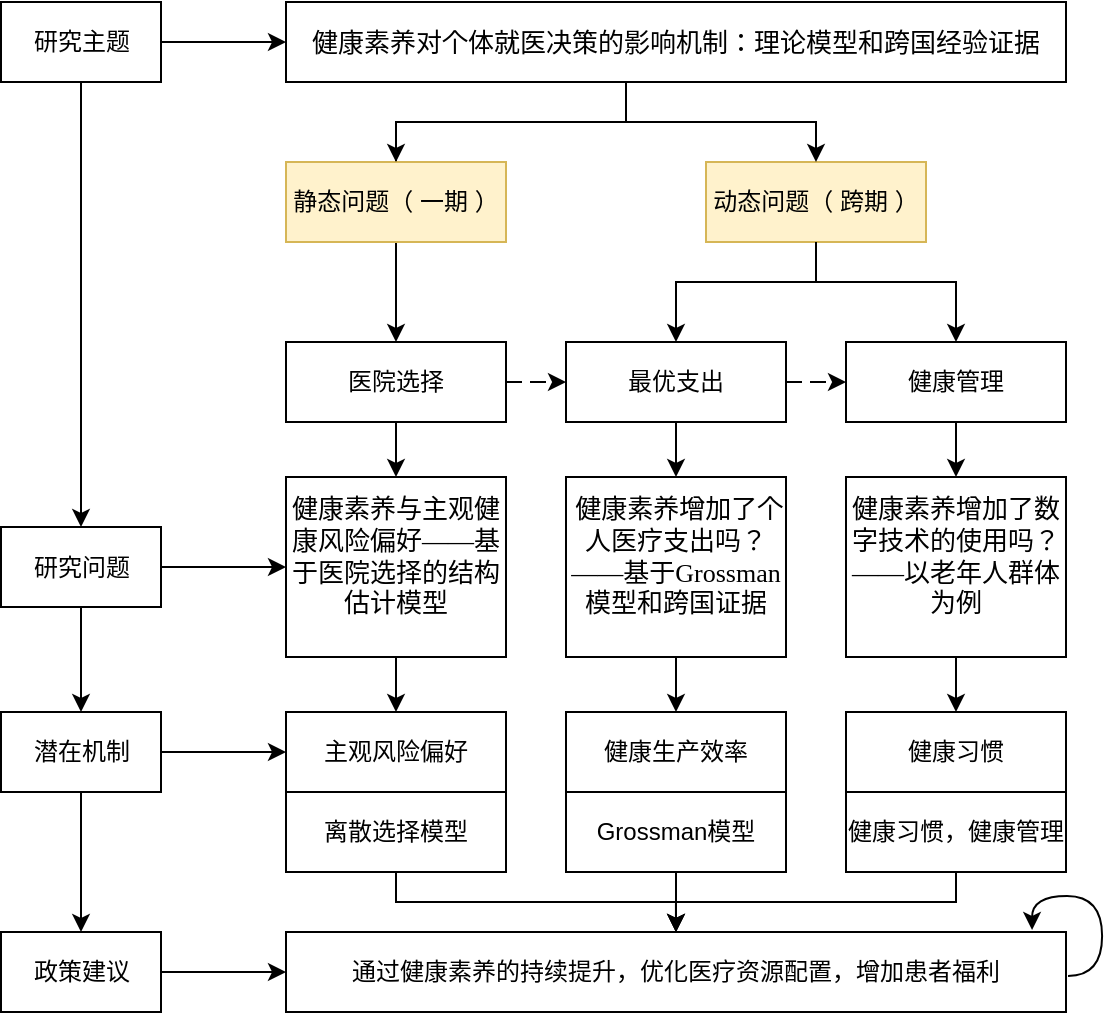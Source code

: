 <mxfile version="24.4.13" type="github">
  <diagram name="第 1 页" id="TJlREFRVbjQbi90u0qth">
    <mxGraphModel dx="934" dy="494" grid="1" gridSize="10" guides="1" tooltips="1" connect="1" arrows="1" fold="1" page="1" pageScale="1" pageWidth="827" pageHeight="1169" math="0" shadow="0">
      <root>
        <mxCell id="0" />
        <mxCell id="1" parent="0" />
        <mxCell id="6NIygA2UcwXDgmvHAig5-2" value="&lt;font style=&quot;font-size: 13px;&quot;&gt;健康素养对个体就医决策的影响机制：理论模型和跨国经验证据&lt;/font&gt;" style="rounded=0;whiteSpace=wrap;html=1;" vertex="1" parent="1">
          <mxGeometry x="380" y="40" width="390" height="40" as="geometry" />
        </mxCell>
        <mxCell id="6NIygA2UcwXDgmvHAig5-57" value="" style="edgeStyle=orthogonalEdgeStyle;rounded=0;orthogonalLoop=1;jettySize=auto;html=1;" edge="1" parent="1" source="6NIygA2UcwXDgmvHAig5-5" target="6NIygA2UcwXDgmvHAig5-24">
          <mxGeometry relative="1" as="geometry" />
        </mxCell>
        <mxCell id="6NIygA2UcwXDgmvHAig5-5" value="健康管理" style="rounded=0;whiteSpace=wrap;html=1;" vertex="1" parent="1">
          <mxGeometry x="660" y="210" width="110" height="40" as="geometry" />
        </mxCell>
        <mxCell id="6NIygA2UcwXDgmvHAig5-58" style="edgeStyle=orthogonalEdgeStyle;rounded=0;orthogonalLoop=1;jettySize=auto;html=1;" edge="1" parent="1" source="6NIygA2UcwXDgmvHAig5-10">
          <mxGeometry relative="1" as="geometry">
            <mxPoint x="435.0" y="130" as="targetPoint" />
          </mxGeometry>
        </mxCell>
        <mxCell id="6NIygA2UcwXDgmvHAig5-59" value="" style="edgeStyle=orthogonalEdgeStyle;rounded=0;orthogonalLoop=1;jettySize=auto;html=1;" edge="1" parent="1" source="6NIygA2UcwXDgmvHAig5-10" target="6NIygA2UcwXDgmvHAig5-41">
          <mxGeometry relative="1" as="geometry" />
        </mxCell>
        <mxCell id="6NIygA2UcwXDgmvHAig5-10" value="静态问题（ 一期 ）" style="rounded=0;whiteSpace=wrap;html=1;fillColor=#fff2cc;strokeColor=#d6b656;" vertex="1" parent="1">
          <mxGeometry x="380" y="120" width="110" height="40" as="geometry" />
        </mxCell>
        <mxCell id="6NIygA2UcwXDgmvHAig5-88" style="edgeStyle=orthogonalEdgeStyle;rounded=0;orthogonalLoop=1;jettySize=auto;html=1;exitX=0.5;exitY=1;exitDx=0;exitDy=0;entryX=0.5;entryY=0;entryDx=0;entryDy=0;" edge="1" parent="1" source="6NIygA2UcwXDgmvHAig5-12" target="6NIygA2UcwXDgmvHAig5-82">
          <mxGeometry relative="1" as="geometry">
            <Array as="points">
              <mxPoint x="715" y="490" />
              <mxPoint x="575" y="490" />
            </Array>
          </mxGeometry>
        </mxCell>
        <mxCell id="6NIygA2UcwXDgmvHAig5-12" value="健康习惯，健康管理" style="rounded=0;whiteSpace=wrap;html=1;" vertex="1" parent="1">
          <mxGeometry x="660" y="435" width="110" height="40" as="geometry" />
        </mxCell>
        <mxCell id="6NIygA2UcwXDgmvHAig5-86" style="edgeStyle=orthogonalEdgeStyle;rounded=0;orthogonalLoop=1;jettySize=auto;html=1;exitX=0.5;exitY=1;exitDx=0;exitDy=0;entryX=0.5;entryY=0;entryDx=0;entryDy=0;" edge="1" parent="1" source="6NIygA2UcwXDgmvHAig5-15" target="6NIygA2UcwXDgmvHAig5-82">
          <mxGeometry relative="1" as="geometry">
            <Array as="points">
              <mxPoint x="435" y="490" />
              <mxPoint x="575" y="490" />
            </Array>
          </mxGeometry>
        </mxCell>
        <mxCell id="6NIygA2UcwXDgmvHAig5-15" value="离散选择模型" style="rounded=0;whiteSpace=wrap;html=1;" vertex="1" parent="1">
          <mxGeometry x="380" y="435" width="110" height="40" as="geometry" />
        </mxCell>
        <mxCell id="6NIygA2UcwXDgmvHAig5-63" value="" style="edgeStyle=orthogonalEdgeStyle;rounded=0;orthogonalLoop=1;jettySize=auto;html=1;" edge="1" parent="1" source="6NIygA2UcwXDgmvHAig5-18" target="6NIygA2UcwXDgmvHAig5-50">
          <mxGeometry relative="1" as="geometry" />
        </mxCell>
        <mxCell id="6NIygA2UcwXDgmvHAig5-18" value="&lt;span style=&quot;text-indent: -22pt; background-color: initial; font-family: 宋体;&quot;&gt;&lt;font style=&quot;font-size: 13px;&quot;&gt;健康素养与主观健康风险偏好——基于医院选择的结构估计模型&lt;/font&gt;&lt;/span&gt;&lt;p style=&quot;margin-top:0cm;margin-right:0cm;margin-bottom:&lt;br/&gt;12.0pt;margin-left:22.0pt;text-align:justify;text-justify:inter-ideograph;&lt;br/&gt;text-indent:-22.0pt;mso-char-indent-count:0;line-height:150%;mso-list:l0 level1 lfo1&quot; class=&quot;MsoListParagraph&quot;&gt;&lt;span style=&quot;font-family: &amp;quot;Times New Roman&amp;quot;, serif;&quot; lang=&quot;EN-US&quot;&gt;&lt;/span&gt;&lt;/p&gt;" style="rounded=0;whiteSpace=wrap;html=1;" vertex="1" parent="1">
          <mxGeometry x="380" y="277.5" width="110" height="90" as="geometry" />
        </mxCell>
        <mxCell id="6NIygA2UcwXDgmvHAig5-75" value="" style="edgeStyle=orthogonalEdgeStyle;curved=1;rounded=0;orthogonalLoop=1;jettySize=auto;html=1;" edge="1" parent="1" source="6NIygA2UcwXDgmvHAig5-19" target="6NIygA2UcwXDgmvHAig5-49">
          <mxGeometry relative="1" as="geometry" />
        </mxCell>
        <mxCell id="6NIygA2UcwXDgmvHAig5-19" value="&lt;font style=&quot;font-size: 13px;&quot;&gt;&lt;span style=&quot;text-align: justify; text-indent: -22pt; background-color: initial; font-family: &amp;quot;Times New Roman&amp;quot;, serif;&quot; lang=&quot;EN-US&quot;&gt;&amp;nbsp;&lt;/span&gt;&lt;span style=&quot;text-align: justify; text-indent: -22pt; background-color: initial; font-family: 宋体;&quot;&gt;健康素养增加了个人医疗支出吗？——基于&lt;/span&gt;&lt;span style=&quot;text-align: justify; text-indent: -22pt; background-color: initial; font-family: &amp;quot;Times New Roman&amp;quot;, serif;&quot; lang=&quot;EN-US&quot;&gt;Grossman&lt;/span&gt;&lt;span style=&quot;text-align: justify; text-indent: -22pt; background-color: initial; font-family: 宋体;&quot;&gt;模型和跨国证据&lt;/span&gt;&lt;/font&gt;&lt;p style=&quot;margin-top:0cm;margin-right:0cm;margin-bottom:&lt;br/&gt;12.0pt;margin-left:22.0pt;text-align:justify;text-justify:inter-ideograph;&lt;br/&gt;text-indent:-22.0pt;mso-char-indent-count:0;line-height:150%;mso-list:l0 level1 lfo1&quot; class=&quot;MsoListParagraph&quot;&gt;&lt;span style=&quot;font-family: &amp;quot;Times New Roman&amp;quot;, serif;&quot; lang=&quot;EN-US&quot;&gt;&lt;/span&gt;&lt;/p&gt;" style="rounded=0;whiteSpace=wrap;html=1;" vertex="1" parent="1">
          <mxGeometry x="520" y="277.5" width="110" height="90" as="geometry" />
        </mxCell>
        <mxCell id="6NIygA2UcwXDgmvHAig5-77" value="" style="edgeStyle=orthogonalEdgeStyle;curved=1;rounded=0;orthogonalLoop=1;jettySize=auto;html=1;" edge="1" parent="1" source="6NIygA2UcwXDgmvHAig5-24" target="6NIygA2UcwXDgmvHAig5-48">
          <mxGeometry relative="1" as="geometry" />
        </mxCell>
        <mxCell id="6NIygA2UcwXDgmvHAig5-24" value="&lt;font style=&quot;font-size: 13px;&quot;&gt;&lt;span style=&quot;font-family: 宋体;&quot;&gt;健康素养增加了数字技术的使用吗？&lt;/span&gt;&lt;span style=&quot;font-family: 宋体; text-indent: -29.333px;&quot;&gt;——&lt;/span&gt;&lt;span style=&quot;font-family: 宋体;&quot;&gt;以老年人群体为例&lt;/span&gt;&lt;/font&gt;&lt;br&gt;&lt;p style=&quot;margin-top:0cm;margin-right:0cm;margin-bottom:&lt;br/&gt;12.0pt;margin-left:22.0pt;text-align:justify;text-justify:inter-ideograph;&lt;br/&gt;text-indent:-22.0pt;mso-char-indent-count:0;line-height:150%;mso-list:l0 level1 lfo1&quot; class=&quot;MsoListParagraph&quot;&gt;&lt;span style=&quot;font-family: &amp;quot;Times New Roman&amp;quot;, serif;&quot; lang=&quot;EN-US&quot;&gt;&lt;/span&gt;&lt;/p&gt;" style="rounded=0;whiteSpace=wrap;html=1;" vertex="1" parent="1">
          <mxGeometry x="660" y="277.5" width="110" height="90" as="geometry" />
        </mxCell>
        <mxCell id="6NIygA2UcwXDgmvHAig5-25" style="edgeStyle=orthogonalEdgeStyle;rounded=0;orthogonalLoop=1;jettySize=auto;html=1;exitX=0.5;exitY=1;exitDx=0;exitDy=0;" edge="1" parent="1" source="6NIygA2UcwXDgmvHAig5-10" target="6NIygA2UcwXDgmvHAig5-10">
          <mxGeometry relative="1" as="geometry" />
        </mxCell>
        <mxCell id="6NIygA2UcwXDgmvHAig5-81" value="" style="edgeStyle=orthogonalEdgeStyle;curved=1;rounded=0;orthogonalLoop=1;jettySize=auto;html=1;" edge="1" parent="1" source="6NIygA2UcwXDgmvHAig5-27">
          <mxGeometry relative="1" as="geometry">
            <mxPoint x="574.941" y="505" as="targetPoint" />
          </mxGeometry>
        </mxCell>
        <mxCell id="6NIygA2UcwXDgmvHAig5-27" value="Grossman模型" style="rounded=0;whiteSpace=wrap;html=1;" vertex="1" parent="1">
          <mxGeometry x="520" y="435" width="110" height="40" as="geometry" />
        </mxCell>
        <mxCell id="6NIygA2UcwXDgmvHAig5-11" value="动态问题（ 跨期 ）" style="rounded=0;whiteSpace=wrap;html=1;fillColor=#fff2cc;strokeColor=#d6b656;" vertex="1" parent="1">
          <mxGeometry x="590" y="120" width="110" height="40" as="geometry" />
        </mxCell>
        <mxCell id="6NIygA2UcwXDgmvHAig5-32" value="研究主题" style="rounded=0;whiteSpace=wrap;html=1;" vertex="1" parent="1">
          <mxGeometry x="237.5" y="40" width="80" height="40" as="geometry" />
        </mxCell>
        <mxCell id="6NIygA2UcwXDgmvHAig5-34" value="" style="endArrow=classic;html=1;rounded=0;exitX=1;exitY=0.5;exitDx=0;exitDy=0;entryX=0;entryY=0.5;entryDx=0;entryDy=0;" edge="1" parent="1" source="6NIygA2UcwXDgmvHAig5-32" target="6NIygA2UcwXDgmvHAig5-2">
          <mxGeometry width="50" height="50" relative="1" as="geometry">
            <mxPoint x="600" y="230" as="sourcePoint" />
            <mxPoint x="650" y="180" as="targetPoint" />
          </mxGeometry>
        </mxCell>
        <mxCell id="6NIygA2UcwXDgmvHAig5-39" value="" style="edgeStyle=orthogonalEdgeStyle;rounded=0;orthogonalLoop=1;jettySize=auto;html=1;" edge="1" parent="1" source="6NIygA2UcwXDgmvHAig5-35" target="6NIygA2UcwXDgmvHAig5-36">
          <mxGeometry relative="1" as="geometry" />
        </mxCell>
        <mxCell id="6NIygA2UcwXDgmvHAig5-62" value="" style="edgeStyle=orthogonalEdgeStyle;rounded=0;orthogonalLoop=1;jettySize=auto;html=1;" edge="1" parent="1" source="6NIygA2UcwXDgmvHAig5-35" target="6NIygA2UcwXDgmvHAig5-18">
          <mxGeometry relative="1" as="geometry" />
        </mxCell>
        <mxCell id="6NIygA2UcwXDgmvHAig5-35" value="研究问题" style="rounded=0;whiteSpace=wrap;html=1;" vertex="1" parent="1">
          <mxGeometry x="237.5" y="302.5" width="80" height="40" as="geometry" />
        </mxCell>
        <mxCell id="6NIygA2UcwXDgmvHAig5-40" value="" style="edgeStyle=orthogonalEdgeStyle;rounded=0;orthogonalLoop=1;jettySize=auto;html=1;" edge="1" parent="1" source="6NIygA2UcwXDgmvHAig5-36" target="6NIygA2UcwXDgmvHAig5-37">
          <mxGeometry relative="1" as="geometry" />
        </mxCell>
        <mxCell id="6NIygA2UcwXDgmvHAig5-76" value="" style="edgeStyle=orthogonalEdgeStyle;curved=1;rounded=0;orthogonalLoop=1;jettySize=auto;html=1;" edge="1" parent="1" source="6NIygA2UcwXDgmvHAig5-36" target="6NIygA2UcwXDgmvHAig5-50">
          <mxGeometry relative="1" as="geometry" />
        </mxCell>
        <mxCell id="6NIygA2UcwXDgmvHAig5-36" value="潜在机制" style="rounded=0;whiteSpace=wrap;html=1;" vertex="1" parent="1">
          <mxGeometry x="237.5" y="395" width="80" height="40" as="geometry" />
        </mxCell>
        <mxCell id="6NIygA2UcwXDgmvHAig5-84" value="" style="edgeStyle=orthogonalEdgeStyle;curved=1;rounded=0;orthogonalLoop=1;jettySize=auto;html=1;" edge="1" parent="1" source="6NIygA2UcwXDgmvHAig5-37" target="6NIygA2UcwXDgmvHAig5-82">
          <mxGeometry relative="1" as="geometry" />
        </mxCell>
        <mxCell id="6NIygA2UcwXDgmvHAig5-37" value="政策建议" style="rounded=0;whiteSpace=wrap;html=1;" vertex="1" parent="1">
          <mxGeometry x="237.5" y="505" width="80" height="40" as="geometry" />
        </mxCell>
        <mxCell id="6NIygA2UcwXDgmvHAig5-38" value="" style="endArrow=classic;html=1;rounded=0;exitX=0.5;exitY=1;exitDx=0;exitDy=0;entryX=0.5;entryY=0;entryDx=0;entryDy=0;" edge="1" parent="1" source="6NIygA2UcwXDgmvHAig5-32" target="6NIygA2UcwXDgmvHAig5-35">
          <mxGeometry width="50" height="50" relative="1" as="geometry">
            <mxPoint x="600" y="230" as="sourcePoint" />
            <mxPoint x="650" y="180" as="targetPoint" />
          </mxGeometry>
        </mxCell>
        <mxCell id="6NIygA2UcwXDgmvHAig5-51" value="" style="edgeStyle=orthogonalEdgeStyle;rounded=0;orthogonalLoop=1;jettySize=auto;html=1;dashed=1;dashPattern=8 8;" edge="1" parent="1" source="6NIygA2UcwXDgmvHAig5-41" target="6NIygA2UcwXDgmvHAig5-42">
          <mxGeometry relative="1" as="geometry" />
        </mxCell>
        <mxCell id="6NIygA2UcwXDgmvHAig5-55" value="" style="edgeStyle=orthogonalEdgeStyle;rounded=0;orthogonalLoop=1;jettySize=auto;html=1;" edge="1" parent="1" source="6NIygA2UcwXDgmvHAig5-41" target="6NIygA2UcwXDgmvHAig5-18">
          <mxGeometry relative="1" as="geometry" />
        </mxCell>
        <mxCell id="6NIygA2UcwXDgmvHAig5-41" value="医院选择" style="rounded=0;whiteSpace=wrap;html=1;" vertex="1" parent="1">
          <mxGeometry x="380" y="210" width="110" height="40" as="geometry" />
        </mxCell>
        <mxCell id="6NIygA2UcwXDgmvHAig5-52" value="" style="edgeStyle=orthogonalEdgeStyle;rounded=0;orthogonalLoop=1;jettySize=auto;html=1;dashed=1;dashPattern=8 8;" edge="1" parent="1" source="6NIygA2UcwXDgmvHAig5-42" target="6NIygA2UcwXDgmvHAig5-5">
          <mxGeometry relative="1" as="geometry" />
        </mxCell>
        <mxCell id="6NIygA2UcwXDgmvHAig5-56" value="" style="edgeStyle=orthogonalEdgeStyle;rounded=0;orthogonalLoop=1;jettySize=auto;html=1;" edge="1" parent="1" source="6NIygA2UcwXDgmvHAig5-42" target="6NIygA2UcwXDgmvHAig5-19">
          <mxGeometry relative="1" as="geometry" />
        </mxCell>
        <mxCell id="6NIygA2UcwXDgmvHAig5-42" value="最优支出" style="rounded=0;whiteSpace=wrap;html=1;" vertex="1" parent="1">
          <mxGeometry x="520" y="210" width="110" height="40" as="geometry" />
        </mxCell>
        <mxCell id="6NIygA2UcwXDgmvHAig5-45" value="" style="endArrow=classic;html=1;rounded=0;exitX=0.5;exitY=1;exitDx=0;exitDy=0;entryX=0.5;entryY=0;entryDx=0;entryDy=0;edgeStyle=orthogonalEdgeStyle;" edge="1" parent="1" source="6NIygA2UcwXDgmvHAig5-2" target="6NIygA2UcwXDgmvHAig5-10">
          <mxGeometry width="50" height="50" relative="1" as="geometry">
            <mxPoint x="585" y="90" as="sourcePoint" />
            <mxPoint x="585" y="140" as="targetPoint" />
            <Array as="points">
              <mxPoint x="550" y="80" />
              <mxPoint x="550" y="100" />
              <mxPoint x="435" y="100" />
            </Array>
          </mxGeometry>
        </mxCell>
        <mxCell id="6NIygA2UcwXDgmvHAig5-46" value="" style="endArrow=classic;html=1;rounded=0;exitX=0.5;exitY=1;exitDx=0;exitDy=0;entryX=0.5;entryY=0;entryDx=0;entryDy=0;edgeStyle=orthogonalEdgeStyle;" edge="1" parent="1" source="6NIygA2UcwXDgmvHAig5-2" target="6NIygA2UcwXDgmvHAig5-11">
          <mxGeometry width="50" height="50" relative="1" as="geometry">
            <mxPoint x="585" y="90" as="sourcePoint" />
            <mxPoint x="445" y="140" as="targetPoint" />
            <Array as="points">
              <mxPoint x="550" y="80" />
              <mxPoint x="550" y="100" />
              <mxPoint x="645" y="100" />
            </Array>
          </mxGeometry>
        </mxCell>
        <mxCell id="6NIygA2UcwXDgmvHAig5-48" value="健康习惯" style="rounded=0;whiteSpace=wrap;html=1;" vertex="1" parent="1">
          <mxGeometry x="660" y="395" width="110" height="40" as="geometry" />
        </mxCell>
        <mxCell id="6NIygA2UcwXDgmvHAig5-49" value="健康生产效率" style="rounded=0;whiteSpace=wrap;html=1;" vertex="1" parent="1">
          <mxGeometry x="520" y="395" width="110" height="40" as="geometry" />
        </mxCell>
        <mxCell id="6NIygA2UcwXDgmvHAig5-50" value="主观风险偏好" style="rounded=0;whiteSpace=wrap;html=1;" vertex="1" parent="1">
          <mxGeometry x="380" y="395" width="110" height="40" as="geometry" />
        </mxCell>
        <mxCell id="6NIygA2UcwXDgmvHAig5-60" value="" style="endArrow=classic;html=1;rounded=0;exitX=0.5;exitY=1;exitDx=0;exitDy=0;entryX=0.5;entryY=0;entryDx=0;entryDy=0;edgeStyle=orthogonalEdgeStyle;" edge="1" parent="1" source="6NIygA2UcwXDgmvHAig5-11" target="6NIygA2UcwXDgmvHAig5-42">
          <mxGeometry width="50" height="50" relative="1" as="geometry">
            <mxPoint x="585" y="90" as="sourcePoint" />
            <mxPoint x="445" y="130" as="targetPoint" />
            <Array as="points">
              <mxPoint x="645" y="180" />
              <mxPoint x="575" y="180" />
            </Array>
          </mxGeometry>
        </mxCell>
        <mxCell id="6NIygA2UcwXDgmvHAig5-61" value="" style="endArrow=classic;html=1;rounded=0;exitX=0.5;exitY=1;exitDx=0;exitDy=0;entryX=0.5;entryY=0;entryDx=0;entryDy=0;edgeStyle=orthogonalEdgeStyle;" edge="1" parent="1" source="6NIygA2UcwXDgmvHAig5-11" target="6NIygA2UcwXDgmvHAig5-5">
          <mxGeometry width="50" height="50" relative="1" as="geometry">
            <mxPoint x="665" y="170" as="sourcePoint" />
            <mxPoint x="585" y="230" as="targetPoint" />
            <Array as="points">
              <mxPoint x="645" y="180" />
              <mxPoint x="715" y="180" />
            </Array>
          </mxGeometry>
        </mxCell>
        <mxCell id="6NIygA2UcwXDgmvHAig5-74" style="edgeStyle=orthogonalEdgeStyle;curved=1;rounded=0;orthogonalLoop=1;jettySize=auto;html=1;exitX=1;exitY=0.25;exitDx=0;exitDy=0;entryX=0.86;entryY=-0.066;entryDx=0;entryDy=0;entryPerimeter=0;" edge="1" parent="1">
          <mxGeometry relative="1" as="geometry">
            <mxPoint x="753.04" y="504" as="targetPoint" />
            <mxPoint x="771.01" y="526.94" as="sourcePoint" />
            <Array as="points">
              <mxPoint x="788.04" y="527" />
              <mxPoint x="788.04" y="487" />
              <mxPoint x="753.04" y="487" />
            </Array>
          </mxGeometry>
        </mxCell>
        <mxCell id="6NIygA2UcwXDgmvHAig5-82" value="通过健康素养的持续提升，优化医疗资源配置，增加患者福利" style="whiteSpace=wrap;html=1;rounded=0;" vertex="1" parent="1">
          <mxGeometry x="380" y="505" width="390" height="40" as="geometry" />
        </mxCell>
      </root>
    </mxGraphModel>
  </diagram>
</mxfile>
